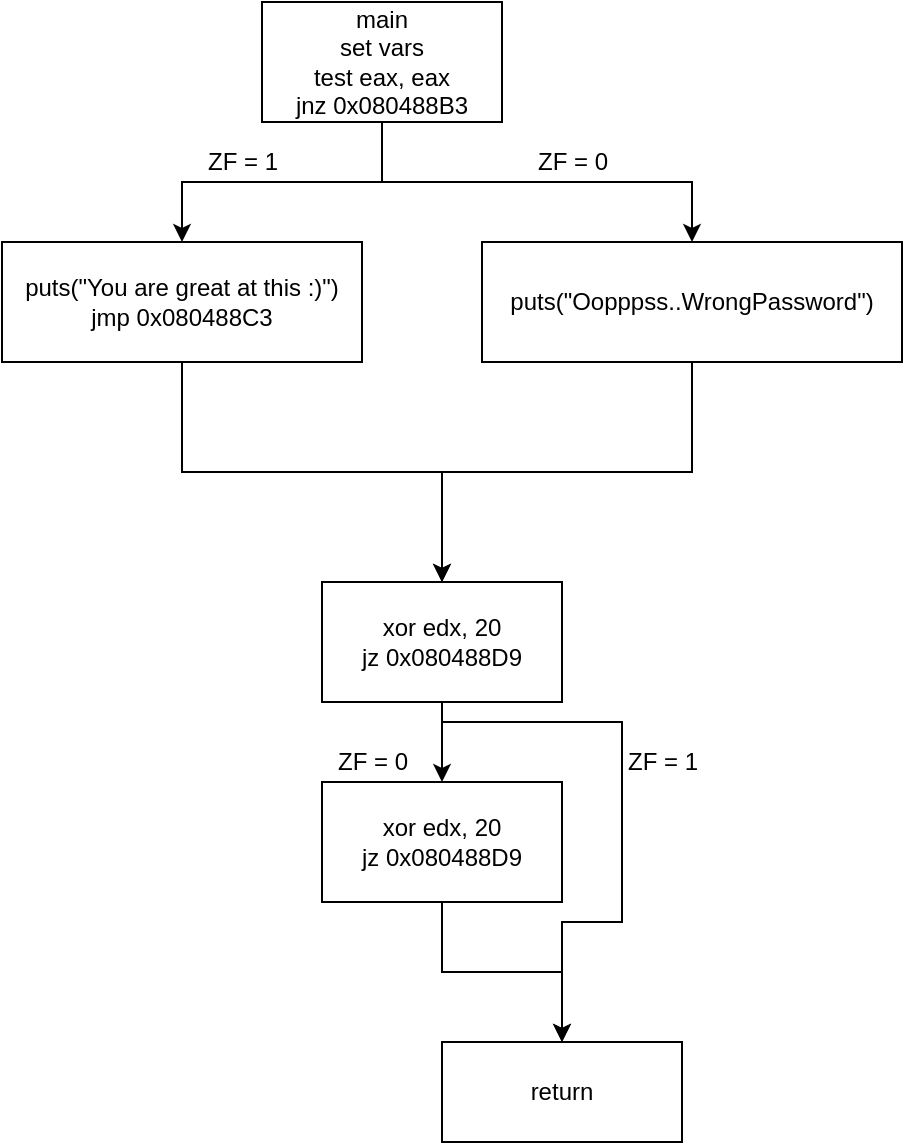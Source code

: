 <mxfile version="12.9.3" type="device"><diagram id="4B819q2xFLzjUvyIfRkB" name="Page-1"><mxGraphModel dx="1038" dy="495" grid="1" gridSize="10" guides="1" tooltips="1" connect="1" arrows="1" fold="1" page="1" pageScale="1" pageWidth="850" pageHeight="1100" math="0" shadow="0"><root><mxCell id="0"/><mxCell id="1" parent="0"/><mxCell id="HSSs-9QvmYZ8J9FPiK-a-3" value="" style="edgeStyle=orthogonalEdgeStyle;rounded=0;orthogonalLoop=1;jettySize=auto;html=1;" parent="1" source="HSSs-9QvmYZ8J9FPiK-a-1" target="HSSs-9QvmYZ8J9FPiK-a-2" edge="1"><mxGeometry relative="1" as="geometry"/></mxCell><mxCell id="HSSs-9QvmYZ8J9FPiK-a-5" style="edgeStyle=orthogonalEdgeStyle;rounded=0;orthogonalLoop=1;jettySize=auto;html=1;exitX=0.5;exitY=1;exitDx=0;exitDy=0;entryX=0.5;entryY=0;entryDx=0;entryDy=0;" parent="1" source="HSSs-9QvmYZ8J9FPiK-a-1" target="HSSs-9QvmYZ8J9FPiK-a-4" edge="1"><mxGeometry relative="1" as="geometry"/></mxCell><mxCell id="HSSs-9QvmYZ8J9FPiK-a-1" value="&lt;div&gt;main&lt;/div&gt;&lt;div&gt;set vars&lt;/div&gt;&lt;div&gt;test eax, eax&lt;/div&gt;&lt;div&gt;jnz 0x080488B3&lt;br&gt;&lt;/div&gt;" style="rounded=0;whiteSpace=wrap;html=1;" parent="1" vertex="1"><mxGeometry x="350" y="10" width="120" height="60" as="geometry"/></mxCell><mxCell id="HSSs-9QvmYZ8J9FPiK-a-7" value="" style="edgeStyle=orthogonalEdgeStyle;rounded=0;orthogonalLoop=1;jettySize=auto;html=1;" parent="1" source="HSSs-9QvmYZ8J9FPiK-a-2" target="HSSs-9QvmYZ8J9FPiK-a-6" edge="1"><mxGeometry relative="1" as="geometry"/></mxCell><mxCell id="HSSs-9QvmYZ8J9FPiK-a-2" value="&lt;div&gt;puts(&quot;You are great at this :)&quot;)&lt;/div&gt;jmp 0x080488C3" style="rounded=0;whiteSpace=wrap;html=1;" parent="1" vertex="1"><mxGeometry x="220" y="130" width="180" height="60" as="geometry"/></mxCell><mxCell id="HSSs-9QvmYZ8J9FPiK-a-9" value="" style="edgeStyle=orthogonalEdgeStyle;rounded=0;orthogonalLoop=1;jettySize=auto;html=1;" parent="1" source="HSSs-9QvmYZ8J9FPiK-a-6" target="HSSs-9QvmYZ8J9FPiK-a-8" edge="1"><mxGeometry relative="1" as="geometry"/></mxCell><mxCell id="HSSs-9QvmYZ8J9FPiK-a-12" style="edgeStyle=orthogonalEdgeStyle;rounded=0;orthogonalLoop=1;jettySize=auto;html=1;exitX=0.5;exitY=1;exitDx=0;exitDy=0;entryX=0.5;entryY=0;entryDx=0;entryDy=0;" parent="1" source="HSSs-9QvmYZ8J9FPiK-a-6" target="HSSs-9QvmYZ8J9FPiK-a-10" edge="1"><mxGeometry relative="1" as="geometry"><Array as="points"><mxPoint x="440" y="370"/><mxPoint x="530" y="370"/><mxPoint x="530" y="470"/><mxPoint x="500" y="470"/></Array></mxGeometry></mxCell><mxCell id="HSSs-9QvmYZ8J9FPiK-a-6" value="&lt;div&gt;xor edx, 20&lt;/div&gt;&lt;div&gt;jz 0x080488D9&lt;br&gt;&lt;/div&gt;" style="rounded=0;whiteSpace=wrap;html=1;" parent="1" vertex="1"><mxGeometry x="380" y="300" width="120" height="60" as="geometry"/></mxCell><mxCell id="HSSs-9QvmYZ8J9FPiK-a-11" value="" style="edgeStyle=orthogonalEdgeStyle;rounded=0;orthogonalLoop=1;jettySize=auto;html=1;" parent="1" source="HSSs-9QvmYZ8J9FPiK-a-8" target="HSSs-9QvmYZ8J9FPiK-a-10" edge="1"><mxGeometry relative="1" as="geometry"/></mxCell><mxCell id="HSSs-9QvmYZ8J9FPiK-a-8" value="&lt;div&gt;xor edx, 20&lt;/div&gt;&lt;div&gt;jz 0x080488D9&lt;br&gt;&lt;/div&gt;" style="rounded=0;whiteSpace=wrap;html=1;" parent="1" vertex="1"><mxGeometry x="380" y="400" width="120" height="60" as="geometry"/></mxCell><mxCell id="HSSs-9QvmYZ8J9FPiK-a-10" value="return" style="rounded=0;whiteSpace=wrap;html=1;" parent="1" vertex="1"><mxGeometry x="440" y="530" width="120" height="50" as="geometry"/></mxCell><mxCell id="HSSs-9QvmYZ8J9FPiK-a-14" style="edgeStyle=orthogonalEdgeStyle;rounded=0;orthogonalLoop=1;jettySize=auto;html=1;exitX=0.5;exitY=1;exitDx=0;exitDy=0;entryX=0.5;entryY=0;entryDx=0;entryDy=0;" parent="1" source="HSSs-9QvmYZ8J9FPiK-a-4" target="HSSs-9QvmYZ8J9FPiK-a-6" edge="1"><mxGeometry relative="1" as="geometry"/></mxCell><mxCell id="HSSs-9QvmYZ8J9FPiK-a-4" value="&lt;div&gt;puts(&quot;Oopppss..WrongPassword&quot;)&lt;/div&gt;" style="rounded=0;whiteSpace=wrap;html=1;" parent="1" vertex="1"><mxGeometry x="460" y="130" width="210" height="60" as="geometry"/></mxCell><mxCell id="HSSs-9QvmYZ8J9FPiK-a-13" value="ZF = 0" style="text;html=1;align=center;verticalAlign=middle;resizable=0;points=[];autosize=1;" parent="1" vertex="1"><mxGeometry x="380" y="380" width="50" height="20" as="geometry"/></mxCell><mxCell id="HSSs-9QvmYZ8J9FPiK-a-15" value="ZF = 1" style="text;html=1;align=center;verticalAlign=middle;resizable=0;points=[];autosize=1;" parent="1" vertex="1"><mxGeometry x="525" y="380" width="50" height="20" as="geometry"/></mxCell><mxCell id="HSSs-9QvmYZ8J9FPiK-a-16" value="ZF = 1" style="text;html=1;align=center;verticalAlign=middle;resizable=0;points=[];autosize=1;" parent="1" vertex="1"><mxGeometry x="315" y="80" width="50" height="20" as="geometry"/></mxCell><mxCell id="HSSs-9QvmYZ8J9FPiK-a-17" value="ZF = 0" style="text;html=1;align=center;verticalAlign=middle;resizable=0;points=[];autosize=1;" parent="1" vertex="1"><mxGeometry x="480" y="80" width="50" height="20" as="geometry"/></mxCell></root></mxGraphModel></diagram></mxfile>